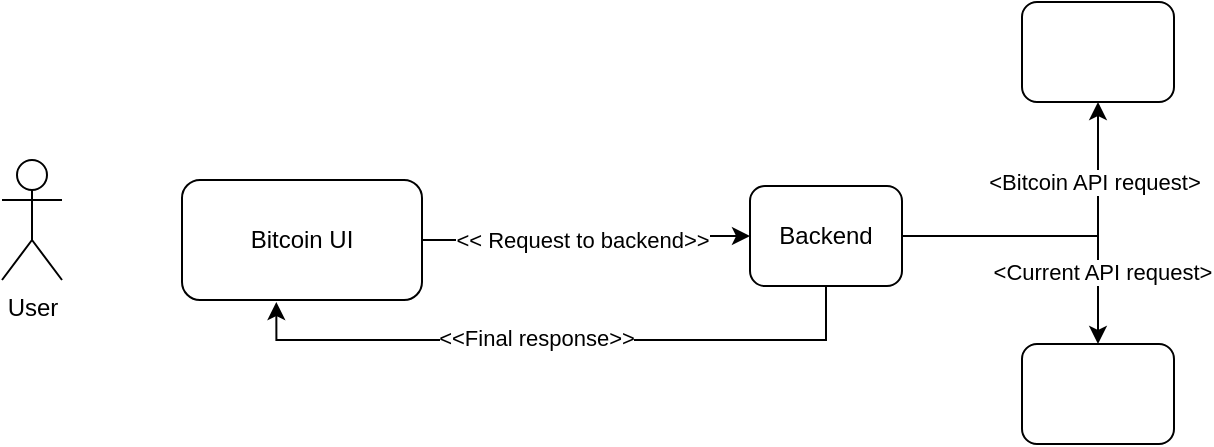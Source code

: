 <mxfile version="24.7.6" pages="2">
  <diagram name="Page-1" id="jhCttKOKGogPGQyRvZnt">
    <mxGraphModel dx="1050" dy="557" grid="1" gridSize="10" guides="1" tooltips="1" connect="1" arrows="1" fold="1" page="1" pageScale="1" pageWidth="850" pageHeight="1100" math="0" shadow="0">
      <root>
        <mxCell id="0" />
        <mxCell id="1" parent="0" />
        <mxCell id="MUkyi56Khs-kcbBbqMce-1" value="User" style="shape=umlActor;verticalLabelPosition=bottom;verticalAlign=top;html=1;outlineConnect=0;" vertex="1" parent="1">
          <mxGeometry x="60" y="150" width="30" height="60" as="geometry" />
        </mxCell>
        <mxCell id="MUkyi56Khs-kcbBbqMce-5" style="edgeStyle=orthogonalEdgeStyle;rounded=0;orthogonalLoop=1;jettySize=auto;html=1;entryX=0;entryY=0.5;entryDx=0;entryDy=0;" edge="1" parent="1" source="MUkyi56Khs-kcbBbqMce-2" target="MUkyi56Khs-kcbBbqMce-4">
          <mxGeometry relative="1" as="geometry" />
        </mxCell>
        <mxCell id="MUkyi56Khs-kcbBbqMce-6" value="&amp;lt;&amp;lt; Request to backend&amp;gt;&amp;gt;" style="edgeLabel;html=1;align=center;verticalAlign=middle;resizable=0;points=[];" vertex="1" connectable="0" parent="MUkyi56Khs-kcbBbqMce-5">
          <mxGeometry x="-0.037" y="-2" relative="1" as="geometry">
            <mxPoint y="-2" as="offset" />
          </mxGeometry>
        </mxCell>
        <mxCell id="MUkyi56Khs-kcbBbqMce-2" value="Bitcoin UI" style="rounded=1;whiteSpace=wrap;html=1;" vertex="1" parent="1">
          <mxGeometry x="150" y="160" width="120" height="60" as="geometry" />
        </mxCell>
        <mxCell id="MUkyi56Khs-kcbBbqMce-9" style="edgeStyle=orthogonalEdgeStyle;rounded=0;orthogonalLoop=1;jettySize=auto;html=1;entryX=0.5;entryY=1;entryDx=0;entryDy=0;" edge="1" parent="1" source="MUkyi56Khs-kcbBbqMce-4" target="MUkyi56Khs-kcbBbqMce-8">
          <mxGeometry relative="1" as="geometry" />
        </mxCell>
        <mxCell id="MUkyi56Khs-kcbBbqMce-11" value="&amp;lt;Bitcoin API request&amp;gt;" style="edgeLabel;html=1;align=center;verticalAlign=middle;resizable=0;points=[];" vertex="1" connectable="0" parent="MUkyi56Khs-kcbBbqMce-9">
          <mxGeometry x="0.515" y="2" relative="1" as="geometry">
            <mxPoint as="offset" />
          </mxGeometry>
        </mxCell>
        <mxCell id="MUkyi56Khs-kcbBbqMce-10" style="edgeStyle=orthogonalEdgeStyle;rounded=0;orthogonalLoop=1;jettySize=auto;html=1;entryX=0.5;entryY=0;entryDx=0;entryDy=0;" edge="1" parent="1" source="MUkyi56Khs-kcbBbqMce-4" target="MUkyi56Khs-kcbBbqMce-7">
          <mxGeometry relative="1" as="geometry" />
        </mxCell>
        <mxCell id="MUkyi56Khs-kcbBbqMce-12" value="&amp;lt;Current API request&amp;gt;" style="edgeLabel;html=1;align=center;verticalAlign=middle;resizable=0;points=[];" vertex="1" connectable="0" parent="MUkyi56Khs-kcbBbqMce-10">
          <mxGeometry x="0.526" y="2" relative="1" as="geometry">
            <mxPoint as="offset" />
          </mxGeometry>
        </mxCell>
        <mxCell id="MUkyi56Khs-kcbBbqMce-4" value="Backend" style="rounded=1;whiteSpace=wrap;html=1;" vertex="1" parent="1">
          <mxGeometry x="434" y="163" width="76" height="50" as="geometry" />
        </mxCell>
        <mxCell id="MUkyi56Khs-kcbBbqMce-7" value="" style="rounded=1;whiteSpace=wrap;html=1;" vertex="1" parent="1">
          <mxGeometry x="570" y="242" width="76" height="50" as="geometry" />
        </mxCell>
        <mxCell id="MUkyi56Khs-kcbBbqMce-8" value="" style="rounded=1;whiteSpace=wrap;html=1;" vertex="1" parent="1">
          <mxGeometry x="570" y="71" width="76" height="50" as="geometry" />
        </mxCell>
        <mxCell id="MUkyi56Khs-kcbBbqMce-17" style="edgeStyle=orthogonalEdgeStyle;rounded=0;orthogonalLoop=1;jettySize=auto;html=1;entryX=0.393;entryY=1.017;entryDx=0;entryDy=0;entryPerimeter=0;" edge="1" parent="1" source="MUkyi56Khs-kcbBbqMce-4" target="MUkyi56Khs-kcbBbqMce-2">
          <mxGeometry relative="1" as="geometry">
            <Array as="points">
              <mxPoint x="472" y="240" />
              <mxPoint x="197" y="240" />
            </Array>
          </mxGeometry>
        </mxCell>
        <mxCell id="MUkyi56Khs-kcbBbqMce-18" value="&amp;lt;&amp;lt;Final response&amp;gt;&amp;gt;" style="edgeLabel;html=1;align=center;verticalAlign=middle;resizable=0;points=[];" vertex="1" connectable="0" parent="MUkyi56Khs-kcbBbqMce-17">
          <mxGeometry x="0.074" y="-1" relative="1" as="geometry">
            <mxPoint as="offset" />
          </mxGeometry>
        </mxCell>
      </root>
    </mxGraphModel>
  </diagram>
  <diagram id="nByj71eOqmsqcHxKR8TV" name="Page-2">
    <mxGraphModel dx="1050" dy="557" grid="1" gridSize="10" guides="1" tooltips="1" connect="1" arrows="1" fold="1" page="1" pageScale="1" pageWidth="850" pageHeight="1100" math="0" shadow="0">
      <root>
        <mxCell id="0" />
        <mxCell id="1" parent="0" />
        <mxCell id="fNJ80fvN-BUZIs9v_H4T-1" value="Actor" style="shape=umlActor;verticalLabelPosition=bottom;verticalAlign=top;html=1;outlineConnect=0;" vertex="1" parent="1">
          <mxGeometry x="86" y="130" width="30" height="60" as="geometry" />
        </mxCell>
        <mxCell id="fNJ80fvN-BUZIs9v_H4T-2" value=":Bitcoin&lt;div&gt;UI&lt;/div&gt;" style="shape=umlLifeline;perimeter=lifelinePerimeter;whiteSpace=wrap;html=1;container=1;dropTarget=0;collapsible=0;recursiveResize=0;outlineConnect=0;portConstraint=eastwest;newEdgeStyle={&quot;curved&quot;:0,&quot;rounded&quot;:0};" vertex="1" parent="1">
          <mxGeometry x="143" y="79" width="60" height="201" as="geometry" />
        </mxCell>
        <mxCell id="fNJ80fvN-BUZIs9v_H4T-3" value="" style="html=1;points=[[0,0,0,0,5],[0,1,0,0,-5],[1,0,0,0,5],[1,1,0,0,-5]];perimeter=orthogonalPerimeter;outlineConnect=0;targetShapes=umlLifeline;portConstraint=eastwest;newEdgeStyle={&quot;curved&quot;:0,&quot;rounded&quot;:0};" vertex="1" parent="fNJ80fvN-BUZIs9v_H4T-2">
          <mxGeometry x="25" y="50" width="10" height="80" as="geometry" />
        </mxCell>
        <mxCell id="fNJ80fvN-BUZIs9v_H4T-4" value=":Controller" style="shape=umlLifeline;perimeter=lifelinePerimeter;whiteSpace=wrap;html=1;container=1;dropTarget=0;collapsible=0;recursiveResize=0;outlineConnect=0;portConstraint=eastwest;newEdgeStyle={&quot;curved&quot;:0,&quot;rounded&quot;:0};" vertex="1" parent="1">
          <mxGeometry x="268" y="79" width="60" height="201" as="geometry" />
        </mxCell>
        <mxCell id="fNJ80fvN-BUZIs9v_H4T-5" value="" style="html=1;points=[[0,0,0,0,5],[0,1,0,0,-5],[1,0,0,0,5],[1,1,0,0,-5]];perimeter=orthogonalPerimeter;outlineConnect=0;targetShapes=umlLifeline;portConstraint=eastwest;newEdgeStyle={&quot;curved&quot;:0,&quot;rounded&quot;:0};" vertex="1" parent="fNJ80fvN-BUZIs9v_H4T-4">
          <mxGeometry x="25" y="50" width="10" height="80" as="geometry" />
        </mxCell>
        <mxCell id="fNJ80fvN-BUZIs9v_H4T-6" style="edgeStyle=orthogonalEdgeStyle;rounded=0;orthogonalLoop=1;jettySize=auto;html=1;curved=0;" edge="1" parent="1">
          <mxGeometry relative="1" as="geometry">
            <mxPoint x="180" y="144" as="sourcePoint" />
            <mxPoint x="294" y="144" as="targetPoint" />
          </mxGeometry>
        </mxCell>
        <mxCell id="fNJ80fvN-BUZIs9v_H4T-7" value=":Service" style="shape=umlLifeline;perimeter=lifelinePerimeter;whiteSpace=wrap;html=1;container=1;dropTarget=0;collapsible=0;recursiveResize=0;outlineConnect=0;portConstraint=eastwest;newEdgeStyle={&quot;curved&quot;:0,&quot;rounded&quot;:0};" vertex="1" parent="1">
          <mxGeometry x="401" y="79" width="60" height="201" as="geometry" />
        </mxCell>
        <mxCell id="fNJ80fvN-BUZIs9v_H4T-8" value="" style="html=1;points=[[0,0,0,0,5],[0,1,0,0,-5],[1,0,0,0,5],[1,1,0,0,-5]];perimeter=orthogonalPerimeter;outlineConnect=0;targetShapes=umlLifeline;portConstraint=eastwest;newEdgeStyle={&quot;curved&quot;:0,&quot;rounded&quot;:0};" vertex="1" parent="fNJ80fvN-BUZIs9v_H4T-7">
          <mxGeometry x="25" y="50" width="10" height="80" as="geometry" />
        </mxCell>
        <mxCell id="fNJ80fvN-BUZIs9v_H4T-9" style="edgeStyle=orthogonalEdgeStyle;rounded=0;orthogonalLoop=1;jettySize=auto;html=1;curved=0;" edge="1" parent="1">
          <mxGeometry relative="1" as="geometry">
            <mxPoint x="303" y="145" as="sourcePoint" />
            <mxPoint x="426" y="145" as="targetPoint" />
          </mxGeometry>
        </mxCell>
        <mxCell id="fNJ80fvN-BUZIs9v_H4T-10" value=":BitCoin API" style="shape=umlLifeline;perimeter=lifelinePerimeter;whiteSpace=wrap;html=1;container=1;dropTarget=0;collapsible=0;recursiveResize=0;outlineConnect=0;portConstraint=eastwest;newEdgeStyle={&quot;curved&quot;:0,&quot;rounded&quot;:0};" vertex="1" parent="1">
          <mxGeometry x="526" y="80" width="60" height="200" as="geometry" />
        </mxCell>
        <mxCell id="fNJ80fvN-BUZIs9v_H4T-11" value="" style="html=1;points=[[0,0,0,0,5],[0,1,0,0,-5],[1,0,0,0,5],[1,1,0,0,-5]];perimeter=orthogonalPerimeter;outlineConnect=0;targetShapes=umlLifeline;portConstraint=eastwest;newEdgeStyle={&quot;curved&quot;:0,&quot;rounded&quot;:0};" vertex="1" parent="fNJ80fvN-BUZIs9v_H4T-10">
          <mxGeometry x="25" y="50" width="10" height="30" as="geometry" />
        </mxCell>
        <mxCell id="fNJ80fvN-BUZIs9v_H4T-12" style="edgeStyle=orthogonalEdgeStyle;rounded=0;orthogonalLoop=1;jettySize=auto;html=1;curved=0;entryX=-0.24;entryY=0.488;entryDx=0;entryDy=0;entryPerimeter=0;" edge="1" parent="1">
          <mxGeometry relative="1" as="geometry">
            <mxPoint x="437" y="145.04" as="sourcePoint" />
            <mxPoint x="549.6" y="145.04" as="targetPoint" />
          </mxGeometry>
        </mxCell>
        <mxCell id="fNJ80fvN-BUZIs9v_H4T-13" value=":Currency API" style="shape=umlLifeline;perimeter=lifelinePerimeter;whiteSpace=wrap;html=1;container=1;dropTarget=0;collapsible=0;recursiveResize=0;outlineConnect=0;portConstraint=eastwest;newEdgeStyle={&quot;curved&quot;:0,&quot;rounded&quot;:0};" vertex="1" parent="1">
          <mxGeometry x="661" y="80" width="60" height="200" as="geometry" />
        </mxCell>
        <mxCell id="fNJ80fvN-BUZIs9v_H4T-14" value="" style="html=1;points=[[0,0,0,0,5],[0,1,0,0,-5],[1,0,0,0,5],[1,1,0,0,-5]];perimeter=orthogonalPerimeter;outlineConnect=0;targetShapes=umlLifeline;portConstraint=eastwest;newEdgeStyle={&quot;curved&quot;:0,&quot;rounded&quot;:0};" vertex="1" parent="fNJ80fvN-BUZIs9v_H4T-13">
          <mxGeometry x="25" y="50" width="10" height="80" as="geometry" />
        </mxCell>
        <mxCell id="fNJ80fvN-BUZIs9v_H4T-15" style="edgeStyle=orthogonalEdgeStyle;rounded=0;orthogonalLoop=1;jettySize=auto;html=1;curved=0;entryX=-0.02;entryY=0.498;entryDx=0;entryDy=0;entryPerimeter=0;" edge="1" parent="1">
          <mxGeometry relative="1" as="geometry">
            <mxPoint x="436" y="176" as="sourcePoint" />
            <mxPoint x="685.8" y="176.84" as="targetPoint" />
          </mxGeometry>
        </mxCell>
        <mxCell id="fNJ80fvN-BUZIs9v_H4T-16" value="Request to backend" style="text;html=1;align=center;verticalAlign=middle;resizable=0;points=[];autosize=1;strokeColor=none;fillColor=none;" vertex="1" parent="1">
          <mxGeometry x="170" y="119" width="130" height="30" as="geometry" />
        </mxCell>
        <mxCell id="fNJ80fvN-BUZIs9v_H4T-17" value="Service call" style="text;html=1;align=center;verticalAlign=middle;resizable=0;points=[];autosize=1;strokeColor=none;fillColor=none;" vertex="1" parent="1">
          <mxGeometry x="322" y="119" width="80" height="30" as="geometry" />
        </mxCell>
        <mxCell id="fNJ80fvN-BUZIs9v_H4T-18" value="Bitcoin API call" style="text;html=1;align=center;verticalAlign=middle;resizable=0;points=[];autosize=1;strokeColor=none;fillColor=none;" vertex="1" parent="1">
          <mxGeometry x="440" y="116" width="100" height="30" as="geometry" />
        </mxCell>
        <mxCell id="fNJ80fvN-BUZIs9v_H4T-19" value="Currency API call" style="text;html=1;align=center;verticalAlign=middle;resizable=0;points=[];autosize=1;strokeColor=none;fillColor=none;" vertex="1" parent="1">
          <mxGeometry x="550" y="154" width="120" height="30" as="geometry" />
        </mxCell>
        <mxCell id="fNJ80fvN-BUZIs9v_H4T-21" value="Response" style="text;html=1;align=center;verticalAlign=middle;resizable=0;points=[];autosize=1;strokeColor=none;fillColor=none;" vertex="1" parent="1">
          <mxGeometry x="199" y="176" width="80" height="30" as="geometry" />
        </mxCell>
        <mxCell id="fNJ80fvN-BUZIs9v_H4T-22" style="edgeStyle=orthogonalEdgeStyle;rounded=0;orthogonalLoop=1;jettySize=auto;html=1;curved=0;" edge="1" parent="1">
          <mxGeometry relative="1" as="geometry">
            <mxPoint x="426" y="199" as="sourcePoint" />
            <mxPoint x="303" y="199" as="targetPoint" />
          </mxGeometry>
        </mxCell>
        <mxCell id="fNJ80fvN-BUZIs9v_H4T-23" style="edgeStyle=orthogonalEdgeStyle;rounded=0;orthogonalLoop=1;jettySize=auto;html=1;curved=0;" edge="1" parent="1">
          <mxGeometry relative="1" as="geometry">
            <mxPoint x="293" y="199" as="sourcePoint" />
            <mxPoint x="178" y="199" as="targetPoint" />
          </mxGeometry>
        </mxCell>
        <mxCell id="fNJ80fvN-BUZIs9v_H4T-24" value="Response" style="text;html=1;align=center;verticalAlign=middle;resizable=0;points=[];autosize=1;strokeColor=none;fillColor=none;" vertex="1" parent="1">
          <mxGeometry x="320" y="175" width="80" height="30" as="geometry" />
        </mxCell>
      </root>
    </mxGraphModel>
  </diagram>
</mxfile>
